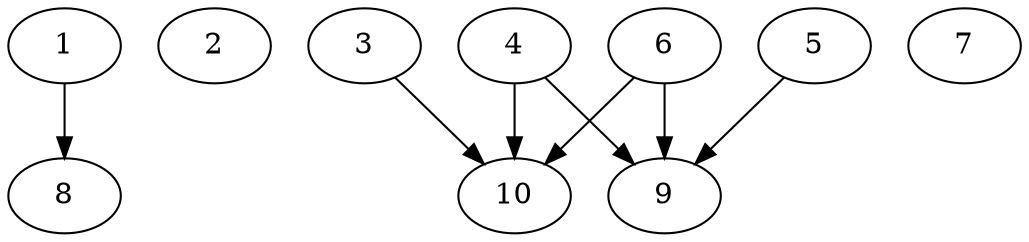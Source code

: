 // DAG automatically generated by daggen at Thu Oct  3 13:58:04 2019
// ./daggen --dot -n 10 --ccr 0.5 --fat 0.9 --regular 0.9 --density 0.5 --mindata 5242880 --maxdata 52428800 
digraph G {
  1 [size="31154176", alpha="0.02", expect_size="15577088"] 
  1 -> 8 [size ="15577088"]
  2 [size="31506432", alpha="0.00", expect_size="15753216"] 
  3 [size="38668288", alpha="0.08", expect_size="19334144"] 
  3 -> 10 [size ="19334144"]
  4 [size="11890688", alpha="0.12", expect_size="5945344"] 
  4 -> 9 [size ="5945344"]
  4 -> 10 [size ="5945344"]
  5 [size="91066368", alpha="0.10", expect_size="45533184"] 
  5 -> 9 [size ="45533184"]
  6 [size="87119872", alpha="0.13", expect_size="43559936"] 
  6 -> 9 [size ="43559936"]
  6 -> 10 [size ="43559936"]
  7 [size="11206656", alpha="0.20", expect_size="5603328"] 
  8 [size="72519680", alpha="0.06", expect_size="36259840"] 
  9 [size="103536640", alpha="0.08", expect_size="51768320"] 
  10 [size="83795968", alpha="0.03", expect_size="41897984"] 
}
